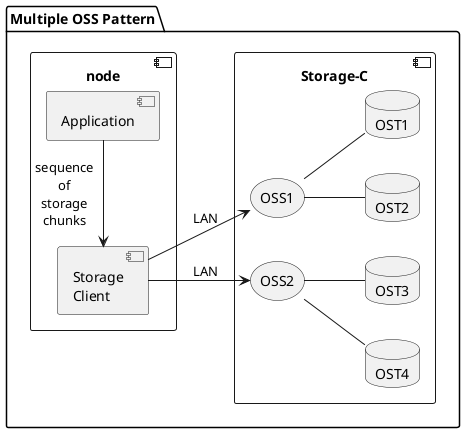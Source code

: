 @startuml 
left to right direction
package "Multiple OSS Pattern" {

    component "Storage-C" {
            database OST4
            database OST3
            database OST2
            database OST1
            storage OSS2
            storage OSS1
            OSS1 -- OST1
            OSS1 -- OST2
            OSS2 -- OST3
            OSS2 -- OST4 
        }
        
        component node {
            component Application 
            component "Storage\nClient" as kernel
            kernel <- Application : sequence\nof\nstorage\nchunks
        }
        kernel --> OSS1: LAN
        kernel --> OSS2: LAN
        }
@enduml